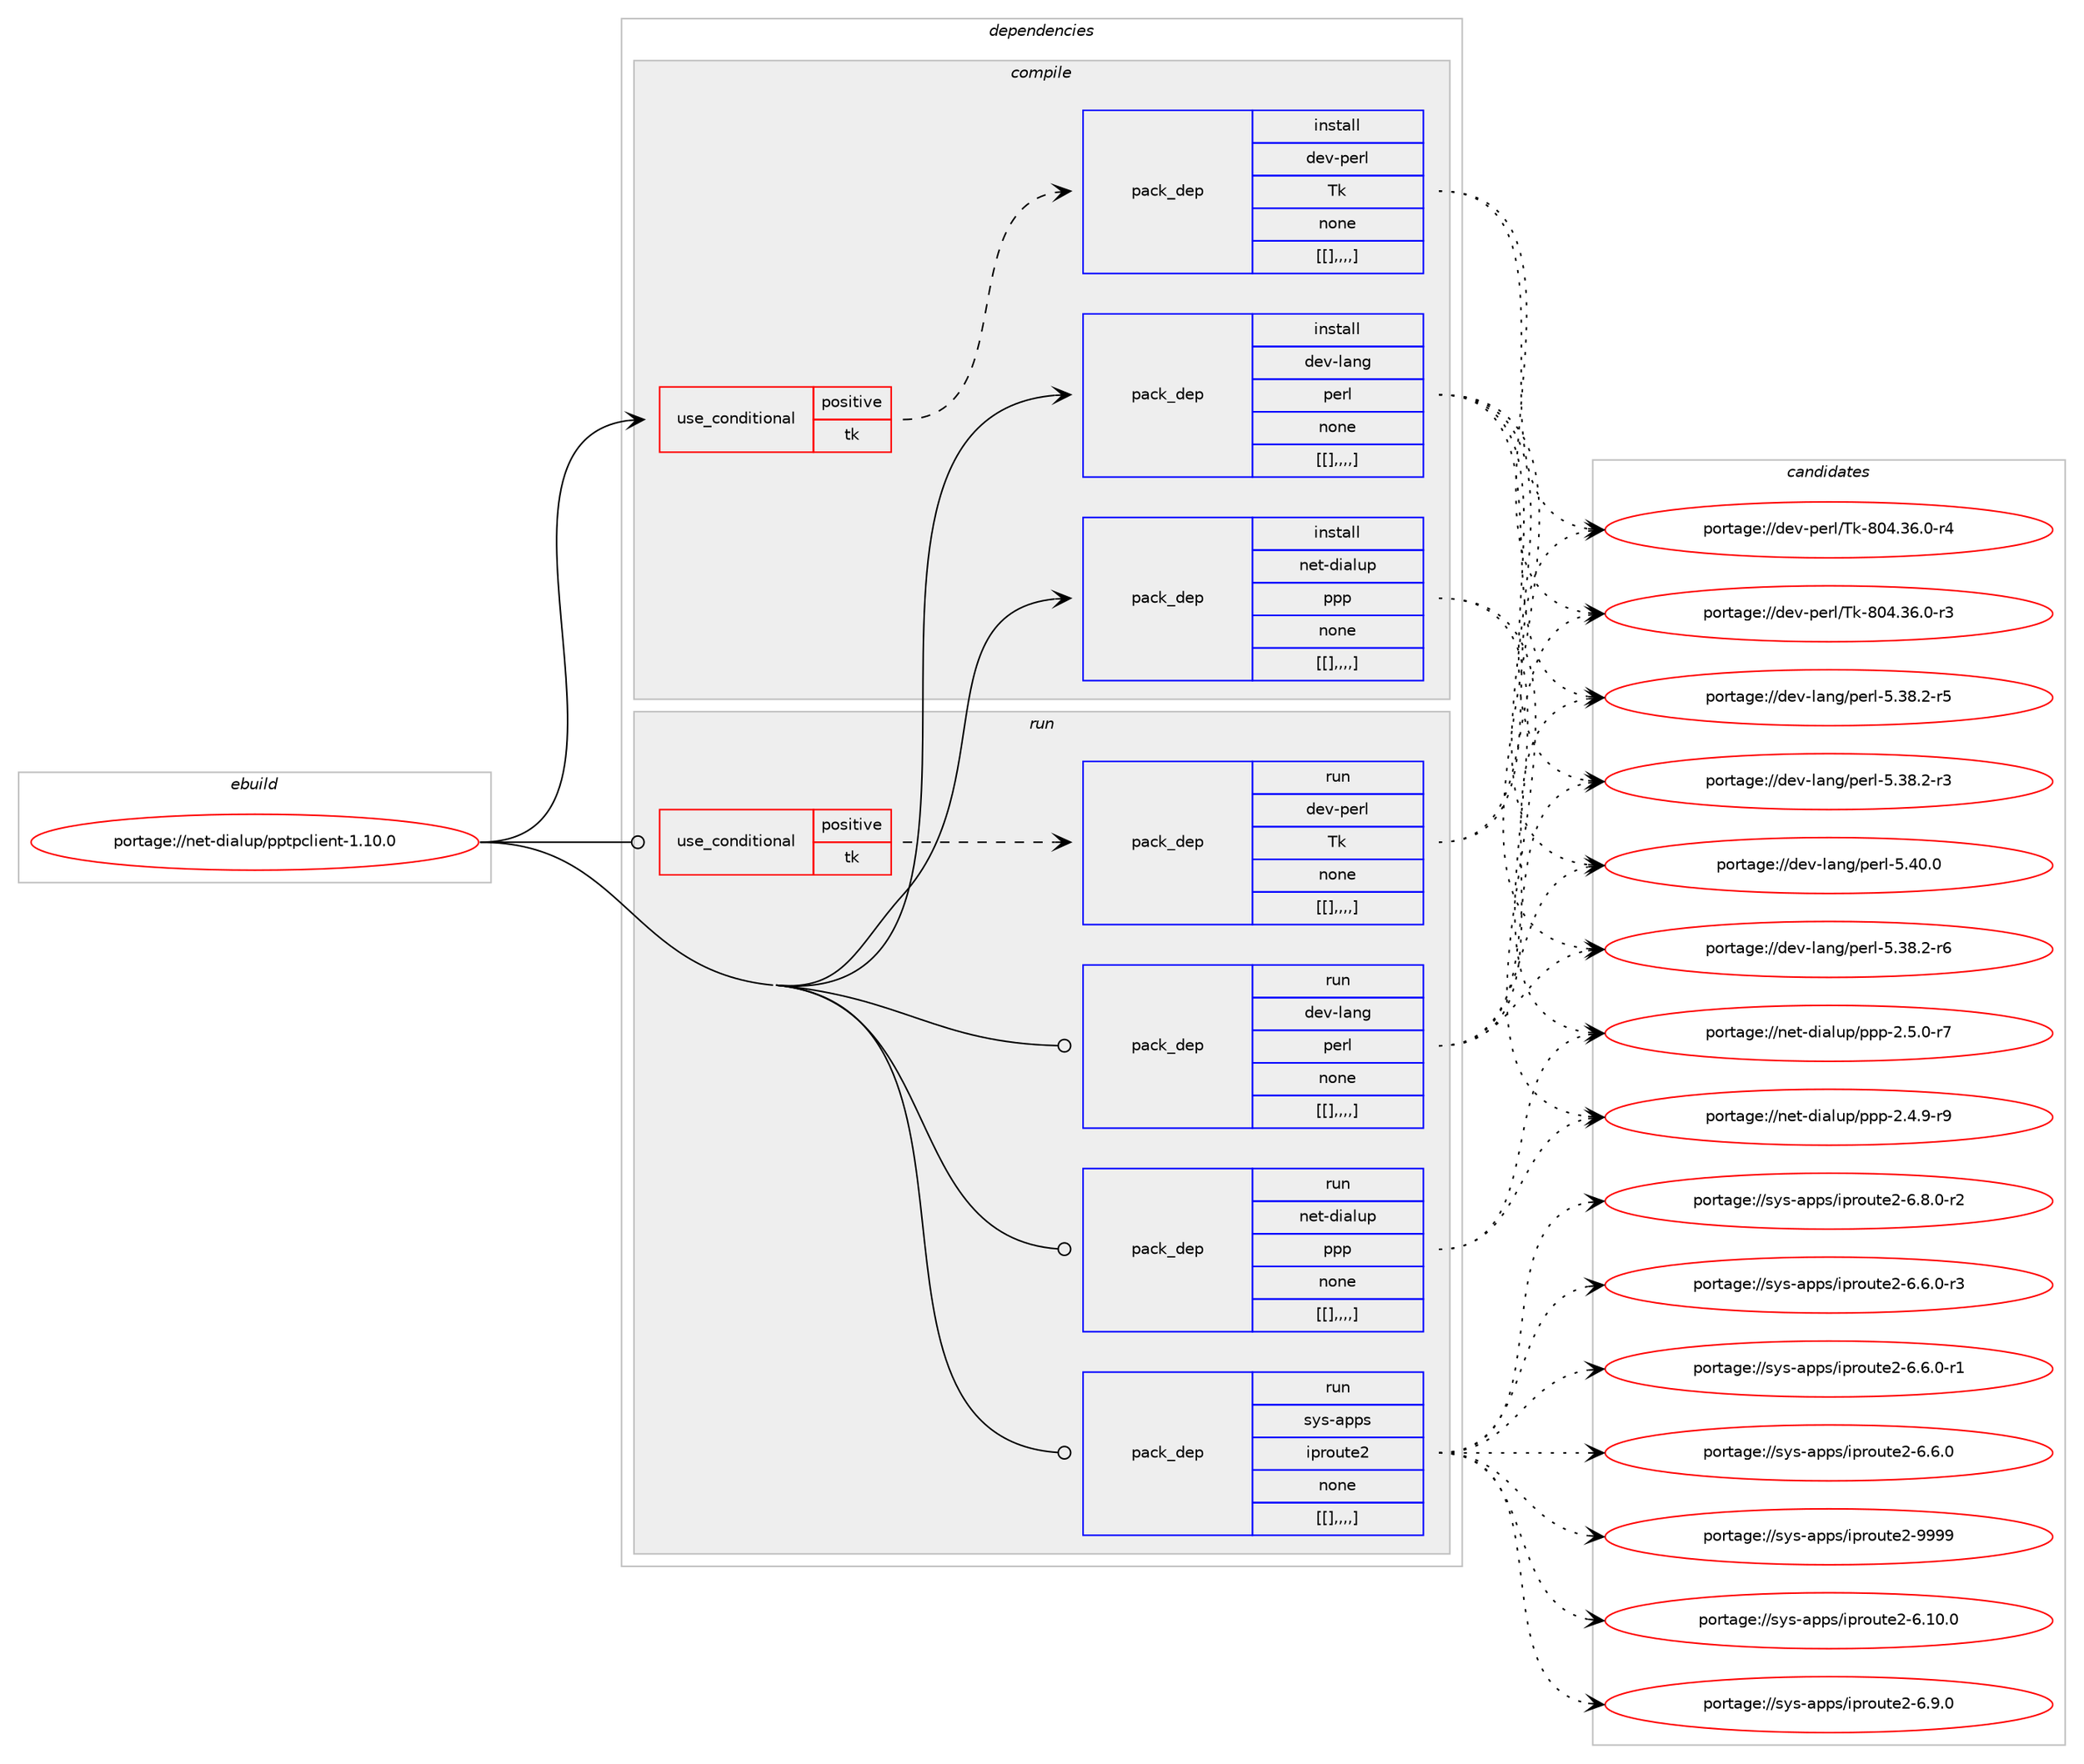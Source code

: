 digraph prolog {

# *************
# Graph options
# *************

newrank=true;
concentrate=true;
compound=true;
graph [rankdir=LR,fontname=Helvetica,fontsize=10,ranksep=1.5];#, ranksep=2.5, nodesep=0.2];
edge  [arrowhead=vee];
node  [fontname=Helvetica,fontsize=10];

# **********
# The ebuild
# **********

subgraph cluster_leftcol {
color=gray;
label=<<i>ebuild</i>>;
id [label="portage://net-dialup/pptpclient-1.10.0", color=red, width=4, href="../net-dialup/pptpclient-1.10.0.svg"];
}

# ****************
# The dependencies
# ****************

subgraph cluster_midcol {
color=gray;
label=<<i>dependencies</i>>;
subgraph cluster_compile {
fillcolor="#eeeeee";
style=filled;
label=<<i>compile</i>>;
subgraph cond93949 {
dependency363365 [label=<<TABLE BORDER="0" CELLBORDER="1" CELLSPACING="0" CELLPADDING="4"><TR><TD ROWSPAN="3" CELLPADDING="10">use_conditional</TD></TR><TR><TD>positive</TD></TR><TR><TD>tk</TD></TR></TABLE>>, shape=none, color=red];
subgraph pack266660 {
dependency363366 [label=<<TABLE BORDER="0" CELLBORDER="1" CELLSPACING="0" CELLPADDING="4" WIDTH="220"><TR><TD ROWSPAN="6" CELLPADDING="30">pack_dep</TD></TR><TR><TD WIDTH="110">install</TD></TR><TR><TD>dev-perl</TD></TR><TR><TD>Tk</TD></TR><TR><TD>none</TD></TR><TR><TD>[[],,,,]</TD></TR></TABLE>>, shape=none, color=blue];
}
dependency363365:e -> dependency363366:w [weight=20,style="dashed",arrowhead="vee"];
}
id:e -> dependency363365:w [weight=20,style="solid",arrowhead="vee"];
subgraph pack266661 {
dependency363367 [label=<<TABLE BORDER="0" CELLBORDER="1" CELLSPACING="0" CELLPADDING="4" WIDTH="220"><TR><TD ROWSPAN="6" CELLPADDING="30">pack_dep</TD></TR><TR><TD WIDTH="110">install</TD></TR><TR><TD>dev-lang</TD></TR><TR><TD>perl</TD></TR><TR><TD>none</TD></TR><TR><TD>[[],,,,]</TD></TR></TABLE>>, shape=none, color=blue];
}
id:e -> dependency363367:w [weight=20,style="solid",arrowhead="vee"];
subgraph pack266662 {
dependency363368 [label=<<TABLE BORDER="0" CELLBORDER="1" CELLSPACING="0" CELLPADDING="4" WIDTH="220"><TR><TD ROWSPAN="6" CELLPADDING="30">pack_dep</TD></TR><TR><TD WIDTH="110">install</TD></TR><TR><TD>net-dialup</TD></TR><TR><TD>ppp</TD></TR><TR><TD>none</TD></TR><TR><TD>[[],,,,]</TD></TR></TABLE>>, shape=none, color=blue];
}
id:e -> dependency363368:w [weight=20,style="solid",arrowhead="vee"];
}
subgraph cluster_compileandrun {
fillcolor="#eeeeee";
style=filled;
label=<<i>compile and run</i>>;
}
subgraph cluster_run {
fillcolor="#eeeeee";
style=filled;
label=<<i>run</i>>;
subgraph cond93950 {
dependency363369 [label=<<TABLE BORDER="0" CELLBORDER="1" CELLSPACING="0" CELLPADDING="4"><TR><TD ROWSPAN="3" CELLPADDING="10">use_conditional</TD></TR><TR><TD>positive</TD></TR><TR><TD>tk</TD></TR></TABLE>>, shape=none, color=red];
subgraph pack266663 {
dependency363370 [label=<<TABLE BORDER="0" CELLBORDER="1" CELLSPACING="0" CELLPADDING="4" WIDTH="220"><TR><TD ROWSPAN="6" CELLPADDING="30">pack_dep</TD></TR><TR><TD WIDTH="110">run</TD></TR><TR><TD>dev-perl</TD></TR><TR><TD>Tk</TD></TR><TR><TD>none</TD></TR><TR><TD>[[],,,,]</TD></TR></TABLE>>, shape=none, color=blue];
}
dependency363369:e -> dependency363370:w [weight=20,style="dashed",arrowhead="vee"];
}
id:e -> dependency363369:w [weight=20,style="solid",arrowhead="odot"];
subgraph pack266664 {
dependency363371 [label=<<TABLE BORDER="0" CELLBORDER="1" CELLSPACING="0" CELLPADDING="4" WIDTH="220"><TR><TD ROWSPAN="6" CELLPADDING="30">pack_dep</TD></TR><TR><TD WIDTH="110">run</TD></TR><TR><TD>dev-lang</TD></TR><TR><TD>perl</TD></TR><TR><TD>none</TD></TR><TR><TD>[[],,,,]</TD></TR></TABLE>>, shape=none, color=blue];
}
id:e -> dependency363371:w [weight=20,style="solid",arrowhead="odot"];
subgraph pack266665 {
dependency363372 [label=<<TABLE BORDER="0" CELLBORDER="1" CELLSPACING="0" CELLPADDING="4" WIDTH="220"><TR><TD ROWSPAN="6" CELLPADDING="30">pack_dep</TD></TR><TR><TD WIDTH="110">run</TD></TR><TR><TD>net-dialup</TD></TR><TR><TD>ppp</TD></TR><TR><TD>none</TD></TR><TR><TD>[[],,,,]</TD></TR></TABLE>>, shape=none, color=blue];
}
id:e -> dependency363372:w [weight=20,style="solid",arrowhead="odot"];
subgraph pack266666 {
dependency363373 [label=<<TABLE BORDER="0" CELLBORDER="1" CELLSPACING="0" CELLPADDING="4" WIDTH="220"><TR><TD ROWSPAN="6" CELLPADDING="30">pack_dep</TD></TR><TR><TD WIDTH="110">run</TD></TR><TR><TD>sys-apps</TD></TR><TR><TD>iproute2</TD></TR><TR><TD>none</TD></TR><TR><TD>[[],,,,]</TD></TR></TABLE>>, shape=none, color=blue];
}
id:e -> dependency363373:w [weight=20,style="solid",arrowhead="odot"];
}
}

# **************
# The candidates
# **************

subgraph cluster_choices {
rank=same;
color=gray;
label=<<i>candidates</i>>;

subgraph choice266660 {
color=black;
nodesep=1;
choice1001011184511210111410847841074556485246515446484511452 [label="portage://dev-perl/Tk-804.36.0-r4", color=red, width=4,href="../dev-perl/Tk-804.36.0-r4.svg"];
choice1001011184511210111410847841074556485246515446484511451 [label="portage://dev-perl/Tk-804.36.0-r3", color=red, width=4,href="../dev-perl/Tk-804.36.0-r3.svg"];
dependency363366:e -> choice1001011184511210111410847841074556485246515446484511452:w [style=dotted,weight="100"];
dependency363366:e -> choice1001011184511210111410847841074556485246515446484511451:w [style=dotted,weight="100"];
}
subgraph choice266661 {
color=black;
nodesep=1;
choice10010111845108971101034711210111410845534652484648 [label="portage://dev-lang/perl-5.40.0", color=red, width=4,href="../dev-lang/perl-5.40.0.svg"];
choice100101118451089711010347112101114108455346515646504511454 [label="portage://dev-lang/perl-5.38.2-r6", color=red, width=4,href="../dev-lang/perl-5.38.2-r6.svg"];
choice100101118451089711010347112101114108455346515646504511453 [label="portage://dev-lang/perl-5.38.2-r5", color=red, width=4,href="../dev-lang/perl-5.38.2-r5.svg"];
choice100101118451089711010347112101114108455346515646504511451 [label="portage://dev-lang/perl-5.38.2-r3", color=red, width=4,href="../dev-lang/perl-5.38.2-r3.svg"];
dependency363367:e -> choice10010111845108971101034711210111410845534652484648:w [style=dotted,weight="100"];
dependency363367:e -> choice100101118451089711010347112101114108455346515646504511454:w [style=dotted,weight="100"];
dependency363367:e -> choice100101118451089711010347112101114108455346515646504511453:w [style=dotted,weight="100"];
dependency363367:e -> choice100101118451089711010347112101114108455346515646504511451:w [style=dotted,weight="100"];
}
subgraph choice266662 {
color=black;
nodesep=1;
choice1101011164510010597108117112471121121124550465346484511455 [label="portage://net-dialup/ppp-2.5.0-r7", color=red, width=4,href="../net-dialup/ppp-2.5.0-r7.svg"];
choice1101011164510010597108117112471121121124550465246574511457 [label="portage://net-dialup/ppp-2.4.9-r9", color=red, width=4,href="../net-dialup/ppp-2.4.9-r9.svg"];
dependency363368:e -> choice1101011164510010597108117112471121121124550465346484511455:w [style=dotted,weight="100"];
dependency363368:e -> choice1101011164510010597108117112471121121124550465246574511457:w [style=dotted,weight="100"];
}
subgraph choice266663 {
color=black;
nodesep=1;
choice1001011184511210111410847841074556485246515446484511452 [label="portage://dev-perl/Tk-804.36.0-r4", color=red, width=4,href="../dev-perl/Tk-804.36.0-r4.svg"];
choice1001011184511210111410847841074556485246515446484511451 [label="portage://dev-perl/Tk-804.36.0-r3", color=red, width=4,href="../dev-perl/Tk-804.36.0-r3.svg"];
dependency363370:e -> choice1001011184511210111410847841074556485246515446484511452:w [style=dotted,weight="100"];
dependency363370:e -> choice1001011184511210111410847841074556485246515446484511451:w [style=dotted,weight="100"];
}
subgraph choice266664 {
color=black;
nodesep=1;
choice10010111845108971101034711210111410845534652484648 [label="portage://dev-lang/perl-5.40.0", color=red, width=4,href="../dev-lang/perl-5.40.0.svg"];
choice100101118451089711010347112101114108455346515646504511454 [label="portage://dev-lang/perl-5.38.2-r6", color=red, width=4,href="../dev-lang/perl-5.38.2-r6.svg"];
choice100101118451089711010347112101114108455346515646504511453 [label="portage://dev-lang/perl-5.38.2-r5", color=red, width=4,href="../dev-lang/perl-5.38.2-r5.svg"];
choice100101118451089711010347112101114108455346515646504511451 [label="portage://dev-lang/perl-5.38.2-r3", color=red, width=4,href="../dev-lang/perl-5.38.2-r3.svg"];
dependency363371:e -> choice10010111845108971101034711210111410845534652484648:w [style=dotted,weight="100"];
dependency363371:e -> choice100101118451089711010347112101114108455346515646504511454:w [style=dotted,weight="100"];
dependency363371:e -> choice100101118451089711010347112101114108455346515646504511453:w [style=dotted,weight="100"];
dependency363371:e -> choice100101118451089711010347112101114108455346515646504511451:w [style=dotted,weight="100"];
}
subgraph choice266665 {
color=black;
nodesep=1;
choice1101011164510010597108117112471121121124550465346484511455 [label="portage://net-dialup/ppp-2.5.0-r7", color=red, width=4,href="../net-dialup/ppp-2.5.0-r7.svg"];
choice1101011164510010597108117112471121121124550465246574511457 [label="portage://net-dialup/ppp-2.4.9-r9", color=red, width=4,href="../net-dialup/ppp-2.4.9-r9.svg"];
dependency363372:e -> choice1101011164510010597108117112471121121124550465346484511455:w [style=dotted,weight="100"];
dependency363372:e -> choice1101011164510010597108117112471121121124550465246574511457:w [style=dotted,weight="100"];
}
subgraph choice266666 {
color=black;
nodesep=1;
choice115121115459711211211547105112114111117116101504557575757 [label="portage://sys-apps/iproute2-9999", color=red, width=4,href="../sys-apps/iproute2-9999.svg"];
choice1151211154597112112115471051121141111171161015045544649484648 [label="portage://sys-apps/iproute2-6.10.0", color=red, width=4,href="../sys-apps/iproute2-6.10.0.svg"];
choice11512111545971121121154710511211411111711610150455446574648 [label="portage://sys-apps/iproute2-6.9.0", color=red, width=4,href="../sys-apps/iproute2-6.9.0.svg"];
choice115121115459711211211547105112114111117116101504554465646484511450 [label="portage://sys-apps/iproute2-6.8.0-r2", color=red, width=4,href="../sys-apps/iproute2-6.8.0-r2.svg"];
choice115121115459711211211547105112114111117116101504554465446484511451 [label="portage://sys-apps/iproute2-6.6.0-r3", color=red, width=4,href="../sys-apps/iproute2-6.6.0-r3.svg"];
choice115121115459711211211547105112114111117116101504554465446484511449 [label="portage://sys-apps/iproute2-6.6.0-r1", color=red, width=4,href="../sys-apps/iproute2-6.6.0-r1.svg"];
choice11512111545971121121154710511211411111711610150455446544648 [label="portage://sys-apps/iproute2-6.6.0", color=red, width=4,href="../sys-apps/iproute2-6.6.0.svg"];
dependency363373:e -> choice115121115459711211211547105112114111117116101504557575757:w [style=dotted,weight="100"];
dependency363373:e -> choice1151211154597112112115471051121141111171161015045544649484648:w [style=dotted,weight="100"];
dependency363373:e -> choice11512111545971121121154710511211411111711610150455446574648:w [style=dotted,weight="100"];
dependency363373:e -> choice115121115459711211211547105112114111117116101504554465646484511450:w [style=dotted,weight="100"];
dependency363373:e -> choice115121115459711211211547105112114111117116101504554465446484511451:w [style=dotted,weight="100"];
dependency363373:e -> choice115121115459711211211547105112114111117116101504554465446484511449:w [style=dotted,weight="100"];
dependency363373:e -> choice11512111545971121121154710511211411111711610150455446544648:w [style=dotted,weight="100"];
}
}

}
